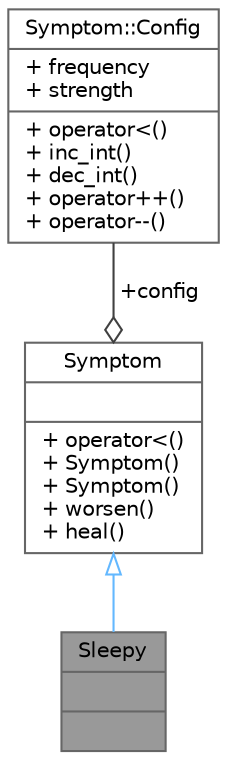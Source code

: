 digraph "Sleepy"
{
 // LATEX_PDF_SIZE
  bgcolor="transparent";
  edge [fontname=Helvetica,fontsize=10,labelfontname=Helvetica,labelfontsize=10];
  node [fontname=Helvetica,fontsize=10,shape=box,height=0.2,width=0.4];
  Node1 [shape=record,label="{Sleepy\n||}",height=0.2,width=0.4,color="gray40", fillcolor="grey60", style="filled", fontcolor="black",tooltip=" "];
  Node2 -> Node1 [dir="back",color="steelblue1",style="solid",arrowtail="onormal"];
  Node2 [shape=record,label="{Symptom\n||+ operator\<()\l+ Symptom()\l+ Symptom()\l+ worsen()\l+ heal()\l}",height=0.2,width=0.4,color="gray40", fillcolor="white", style="filled",URL="$d5/d34/struct_symptom.html",tooltip=" "];
  Node3 -> Node2 [color="grey25",style="solid",label=" +config" ,arrowhead="odiamond"];
  Node3 [shape=record,label="{Symptom::Config\n|+ frequency\l+ strength\l|+ operator\<()\l+ inc_int()\l+ dec_int()\l+ operator++()\l+ operator--()\l}",height=0.2,width=0.4,color="gray40", fillcolor="white", style="filled",URL="$d4/d87/struct_symptom_1_1_config.html",tooltip=" "];
}
